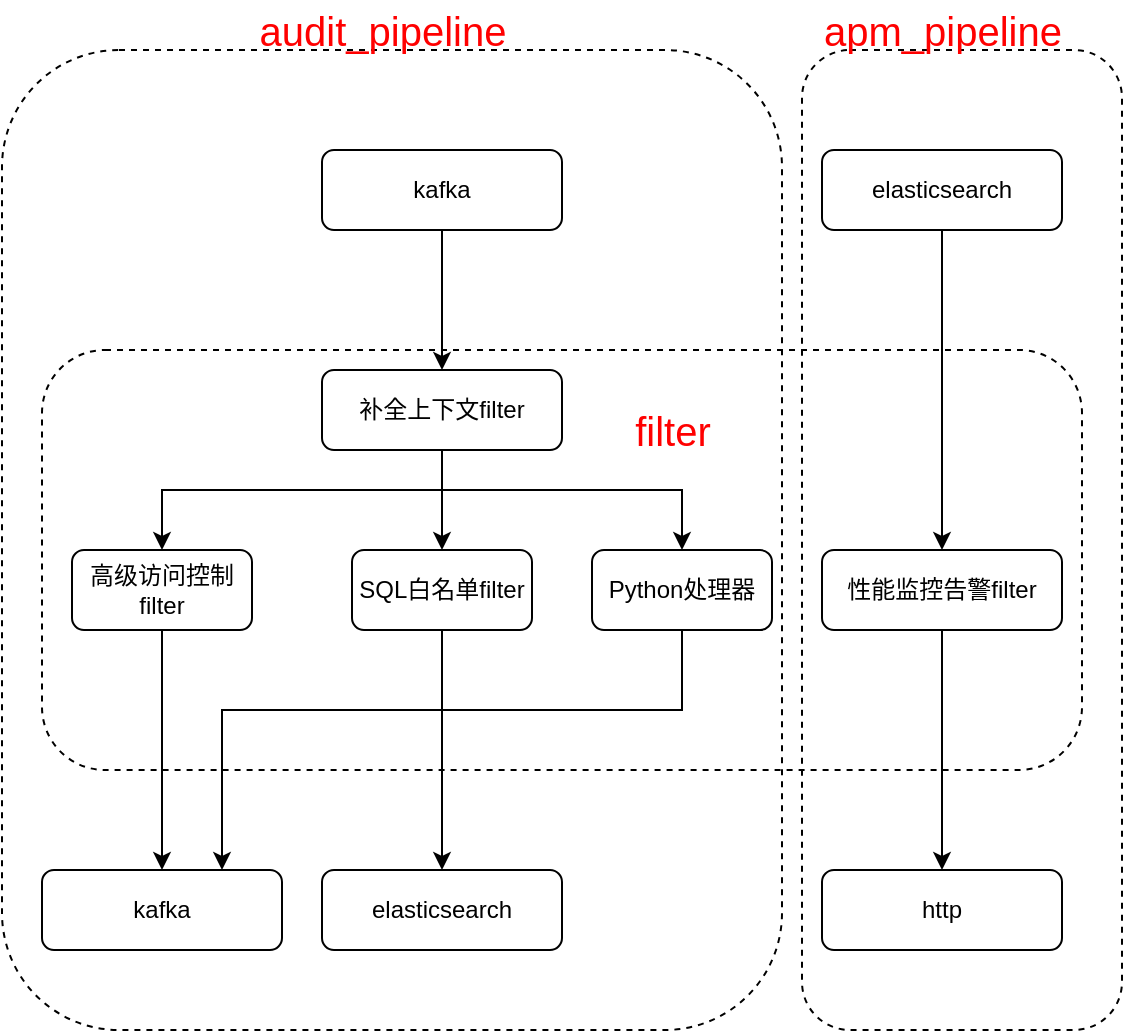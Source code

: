 <mxfile version="16.1.0" type="github">
  <diagram name="Page-1" id="13e1069c-82ec-6db2-03f1-153e76fe0fe0">
    <mxGraphModel dx="1426" dy="794" grid="1" gridSize="10" guides="1" tooltips="1" connect="1" arrows="1" fold="1" page="1" pageScale="1" pageWidth="1100" pageHeight="850" background="none" math="0" shadow="0">
      <root>
        <mxCell id="0" />
        <mxCell id="1" parent="0" />
        <mxCell id="m2gUTErhkoDlFEicvjo1-1" value="kafka" style="rounded=1;whiteSpace=wrap;html=1;" vertex="1" parent="1">
          <mxGeometry x="370" y="160" width="120" height="40" as="geometry" />
        </mxCell>
        <mxCell id="m2gUTErhkoDlFEicvjo1-2" value="补全上下文filter" style="rounded=1;whiteSpace=wrap;html=1;" vertex="1" parent="1">
          <mxGeometry x="370" y="270" width="120" height="40" as="geometry" />
        </mxCell>
        <mxCell id="m2gUTErhkoDlFEicvjo1-3" value="性能监控告警filter" style="rounded=1;whiteSpace=wrap;html=1;" vertex="1" parent="1">
          <mxGeometry x="620" y="360" width="120" height="40" as="geometry" />
        </mxCell>
        <mxCell id="m2gUTErhkoDlFEicvjo1-4" value="SQL白名单filter" style="rounded=1;whiteSpace=wrap;html=1;" vertex="1" parent="1">
          <mxGeometry x="385" y="360" width="90" height="40" as="geometry" />
        </mxCell>
        <mxCell id="m2gUTErhkoDlFEicvjo1-5" value="高级访问控制filter" style="rounded=1;whiteSpace=wrap;html=1;" vertex="1" parent="1">
          <mxGeometry x="245" y="360" width="90" height="40" as="geometry" />
        </mxCell>
        <mxCell id="m2gUTErhkoDlFEicvjo1-6" value="http" style="rounded=1;whiteSpace=wrap;html=1;" vertex="1" parent="1">
          <mxGeometry x="620" y="520" width="120" height="40" as="geometry" />
        </mxCell>
        <mxCell id="m2gUTErhkoDlFEicvjo1-8" value="kafka" style="rounded=1;whiteSpace=wrap;html=1;" vertex="1" parent="1">
          <mxGeometry x="230" y="520" width="120" height="40" as="geometry" />
        </mxCell>
        <mxCell id="m2gUTErhkoDlFEicvjo1-9" value="elasticsearch" style="rounded=1;whiteSpace=wrap;html=1;" vertex="1" parent="1">
          <mxGeometry x="370" y="520" width="120" height="40" as="geometry" />
        </mxCell>
        <mxCell id="m2gUTErhkoDlFEicvjo1-10" value="Python处理器" style="rounded=1;whiteSpace=wrap;html=1;" vertex="1" parent="1">
          <mxGeometry x="505" y="360" width="90" height="40" as="geometry" />
        </mxCell>
        <mxCell id="m2gUTErhkoDlFEicvjo1-12" value="" style="edgeStyle=elbowEdgeStyle;elbow=vertical;endArrow=classic;html=1;rounded=0;exitX=0.5;exitY=1;exitDx=0;exitDy=0;entryX=0.5;entryY=0;entryDx=0;entryDy=0;" edge="1" parent="1" source="m2gUTErhkoDlFEicvjo1-1" target="m2gUTErhkoDlFEicvjo1-2">
          <mxGeometry width="50" height="50" relative="1" as="geometry">
            <mxPoint x="510" y="420" as="sourcePoint" />
            <mxPoint x="560" y="370" as="targetPoint" />
          </mxGeometry>
        </mxCell>
        <mxCell id="m2gUTErhkoDlFEicvjo1-14" value="" style="edgeStyle=elbowEdgeStyle;elbow=vertical;endArrow=classic;html=1;rounded=0;exitX=0.5;exitY=1;exitDx=0;exitDy=0;entryX=0.5;entryY=0;entryDx=0;entryDy=0;" edge="1" parent="1" source="m2gUTErhkoDlFEicvjo1-2" target="m2gUTErhkoDlFEicvjo1-10">
          <mxGeometry width="50" height="50" relative="1" as="geometry">
            <mxPoint x="510" y="420" as="sourcePoint" />
            <mxPoint x="560" y="370" as="targetPoint" />
            <Array as="points">
              <mxPoint x="470" y="330" />
            </Array>
          </mxGeometry>
        </mxCell>
        <mxCell id="m2gUTErhkoDlFEicvjo1-17" value="" style="edgeStyle=elbowEdgeStyle;elbow=vertical;endArrow=classic;html=1;rounded=0;exitX=0.5;exitY=1;exitDx=0;exitDy=0;entryX=0.5;entryY=0;entryDx=0;entryDy=0;" edge="1" parent="1" source="m2gUTErhkoDlFEicvjo1-2" target="m2gUTErhkoDlFEicvjo1-4">
          <mxGeometry width="50" height="50" relative="1" as="geometry">
            <mxPoint x="510" y="420" as="sourcePoint" />
            <mxPoint x="560" y="370" as="targetPoint" />
          </mxGeometry>
        </mxCell>
        <mxCell id="m2gUTErhkoDlFEicvjo1-21" value="" style="edgeStyle=segmentEdgeStyle;endArrow=classic;html=1;rounded=0;entryX=0.5;entryY=0;entryDx=0;entryDy=0;" edge="1" parent="1" target="m2gUTErhkoDlFEicvjo1-5">
          <mxGeometry width="50" height="50" relative="1" as="geometry">
            <mxPoint x="430" y="330" as="sourcePoint" />
            <mxPoint x="430" y="340" as="targetPoint" />
          </mxGeometry>
        </mxCell>
        <mxCell id="m2gUTErhkoDlFEicvjo1-22" value="" style="endArrow=classic;html=1;rounded=0;exitX=0.5;exitY=1;exitDx=0;exitDy=0;entryX=0.5;entryY=0;entryDx=0;entryDy=0;" edge="1" parent="1" source="m2gUTErhkoDlFEicvjo1-5" target="m2gUTErhkoDlFEicvjo1-8">
          <mxGeometry width="50" height="50" relative="1" as="geometry">
            <mxPoint x="510" y="420" as="sourcePoint" />
            <mxPoint x="560" y="370" as="targetPoint" />
          </mxGeometry>
        </mxCell>
        <mxCell id="m2gUTErhkoDlFEicvjo1-23" value="" style="endArrow=classic;html=1;rounded=0;exitX=0.5;exitY=1;exitDx=0;exitDy=0;entryX=0.5;entryY=0;entryDx=0;entryDy=0;" edge="1" parent="1" source="m2gUTErhkoDlFEicvjo1-4" target="m2gUTErhkoDlFEicvjo1-9">
          <mxGeometry width="50" height="50" relative="1" as="geometry">
            <mxPoint x="510" y="420" as="sourcePoint" />
            <mxPoint x="560" y="370" as="targetPoint" />
          </mxGeometry>
        </mxCell>
        <mxCell id="m2gUTErhkoDlFEicvjo1-26" value="" style="endArrow=classic;html=1;rounded=0;exitX=0.5;exitY=1;exitDx=0;exitDy=0;entryX=0.5;entryY=0;entryDx=0;entryDy=0;" edge="1" parent="1" source="m2gUTErhkoDlFEicvjo1-3" target="m2gUTErhkoDlFEicvjo1-6">
          <mxGeometry width="50" height="50" relative="1" as="geometry">
            <mxPoint x="510" y="420" as="sourcePoint" />
            <mxPoint x="560" y="370" as="targetPoint" />
          </mxGeometry>
        </mxCell>
        <mxCell id="m2gUTErhkoDlFEicvjo1-27" value="" style="endArrow=classic;html=1;rounded=0;exitX=0.5;exitY=1;exitDx=0;exitDy=0;entryX=0.75;entryY=0;entryDx=0;entryDy=0;" edge="1" parent="1" source="m2gUTErhkoDlFEicvjo1-10" target="m2gUTErhkoDlFEicvjo1-8">
          <mxGeometry width="50" height="50" relative="1" as="geometry">
            <mxPoint x="510" y="420" as="sourcePoint" />
            <mxPoint x="560" y="370" as="targetPoint" />
            <Array as="points">
              <mxPoint x="550" y="440" />
              <mxPoint x="320" y="440" />
            </Array>
          </mxGeometry>
        </mxCell>
        <mxCell id="m2gUTErhkoDlFEicvjo1-29" value="" style="rounded=1;whiteSpace=wrap;html=1;fillColor=none;dashed=1;" vertex="1" parent="1">
          <mxGeometry x="230" y="260" width="520" height="210" as="geometry" />
        </mxCell>
        <mxCell id="m2gUTErhkoDlFEicvjo1-30" value="elasticsearch" style="rounded=1;whiteSpace=wrap;html=1;" vertex="1" parent="1">
          <mxGeometry x="620" y="160" width="120" height="40" as="geometry" />
        </mxCell>
        <mxCell id="m2gUTErhkoDlFEicvjo1-31" value="" style="endArrow=classic;html=1;rounded=0;exitX=0.5;exitY=1;exitDx=0;exitDy=0;entryX=0.5;entryY=0;entryDx=0;entryDy=0;" edge="1" parent="1" source="m2gUTErhkoDlFEicvjo1-30" target="m2gUTErhkoDlFEicvjo1-3">
          <mxGeometry width="50" height="50" relative="1" as="geometry">
            <mxPoint x="510" y="420" as="sourcePoint" />
            <mxPoint x="560" y="370" as="targetPoint" />
          </mxGeometry>
        </mxCell>
        <mxCell id="m2gUTErhkoDlFEicvjo1-32" value="" style="rounded=1;whiteSpace=wrap;html=1;dashed=1;fillColor=none;" vertex="1" parent="1">
          <mxGeometry x="210" y="110" width="390" height="490" as="geometry" />
        </mxCell>
        <mxCell id="m2gUTErhkoDlFEicvjo1-35" value="" style="rounded=1;whiteSpace=wrap;html=1;dashed=1;fillColor=none;" vertex="1" parent="1">
          <mxGeometry x="610" y="110" width="160" height="490" as="geometry" />
        </mxCell>
        <mxCell id="m2gUTErhkoDlFEicvjo1-36" value="apm_pipeline" style="text;html=1;align=center;verticalAlign=middle;resizable=0;points=[];autosize=1;strokeColor=none;fillColor=none;fontSize=20;fontColor=#FF0000;" vertex="1" parent="1">
          <mxGeometry x="615" y="85" width="130" height="30" as="geometry" />
        </mxCell>
        <mxCell id="m2gUTErhkoDlFEicvjo1-37" value="audit_pipeline" style="text;html=1;align=center;verticalAlign=middle;resizable=0;points=[];autosize=1;strokeColor=none;fillColor=none;fontSize=20;fontColor=#FF0000;" vertex="1" parent="1">
          <mxGeometry x="330" y="85" width="140" height="30" as="geometry" />
        </mxCell>
        <mxCell id="m2gUTErhkoDlFEicvjo1-38" value="&lt;font style=&quot;font-size: 20px&quot;&gt;filter&lt;/font&gt;" style="text;html=1;align=center;verticalAlign=middle;resizable=0;points=[];autosize=1;strokeColor=none;fillColor=none;fontColor=#FF0000;" vertex="1" parent="1">
          <mxGeometry x="520" y="290" width="50" height="20" as="geometry" />
        </mxCell>
      </root>
    </mxGraphModel>
  </diagram>
</mxfile>
